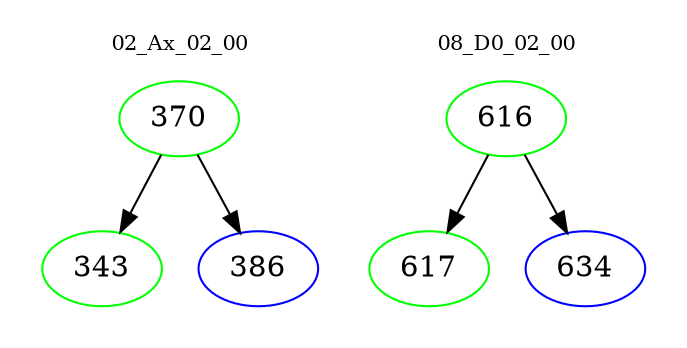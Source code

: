 digraph{
subgraph cluster_0 {
color = white
label = "02_Ax_02_00";
fontsize=10;
T0_370 [label="370", color="green"]
T0_370 -> T0_343 [color="black"]
T0_343 [label="343", color="green"]
T0_370 -> T0_386 [color="black"]
T0_386 [label="386", color="blue"]
}
subgraph cluster_1 {
color = white
label = "08_D0_02_00";
fontsize=10;
T1_616 [label="616", color="green"]
T1_616 -> T1_617 [color="black"]
T1_617 [label="617", color="green"]
T1_616 -> T1_634 [color="black"]
T1_634 [label="634", color="blue"]
}
}
